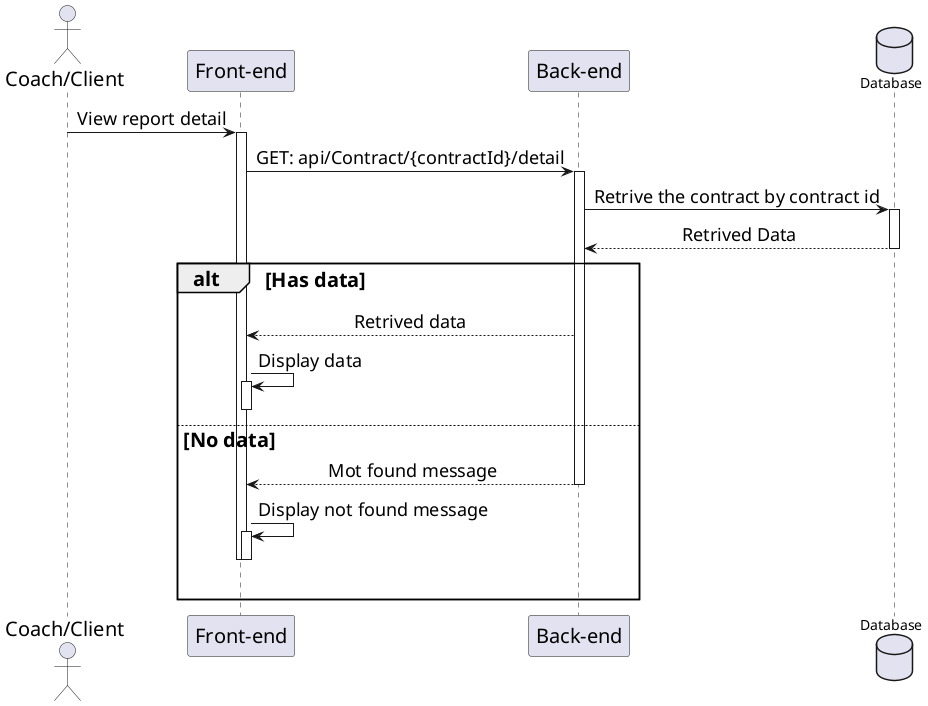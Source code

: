 @startuml ViewContractDetail
skinparam sequenceMessageAlign center
skinparam sequenceGroupFontSize 20
skinparam sequenceGroupHeaderFontSize 20
skinparam sequence {
    ParticipantFontSize 20
    ActorFontSize 20
    DatabaseFontSize 20
    ArrowFontSize 18
} 
actor "Coach/Client" as user
participant "Front-end" as client
participant "Back-end" as server 
database "Database" as db

user -> client++ : View report detail
client -> server++ : GET: api/Contract/{contractId}/detail 
server -> db++ : Retrive the contract by contract id
db --> server : Retrived Data
deactivate

alt Has data
    server --> client : Retrived data
    client -> client++ : Display data
    deactivate

else No data
    server --> client : Mot found message
    deactivate
    client -> client++ : Display not found message 
    deactivate
    deactivate
    |||
end 
@enduml